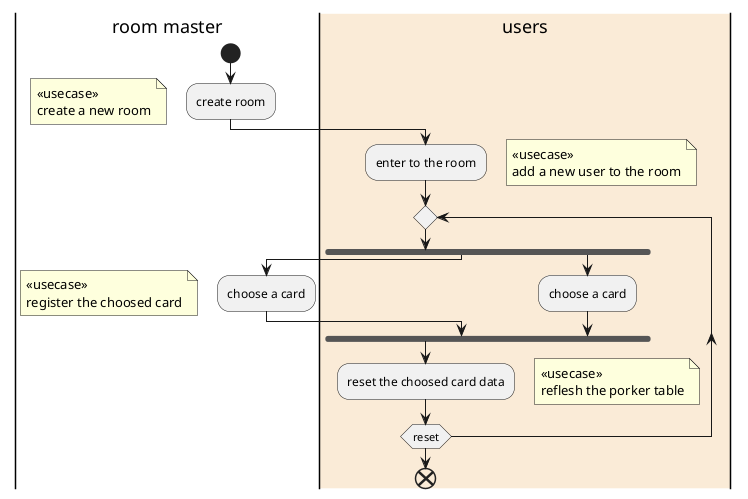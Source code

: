 @startuml
|room master|
start
:create room;
floating note left: <<usecase>>\ncreate a new room
|#AntiqueWhite|users|
:enter to the room;
floating note right:  <<usecase>>\nadd a new user to the room
repeat
fork
|room master|
:choose a card;
floating note left:  <<usecase>>\nregister the choosed card
fork again
|users|
:choose a card;
endfork
:reset the choosed card data;
floating note right:  <<usecase>>\nreflesh the porker table
repeatwhile (reset)
end
@enduml